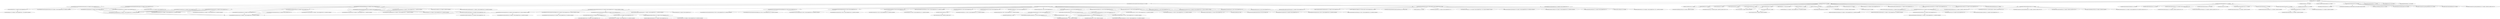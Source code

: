 digraph wh1t3p1g__tabby {
	"org.tabby:tabby:jar:0.0.1-SNAPSHOT" -> "org.springframework.boot:spring-boot-starter-data-jpa:jar:3.3.0:compile" ; 
	"org.tabby:tabby:jar:0.0.1-SNAPSHOT" -> "org.soot-oss:soot:jar:4.5.0:compile" ; 
	"org.tabby:tabby:jar:0.0.1-SNAPSHOT" -> "org.apache.tomcat:tomcat-jasper:jar:10.1.18:compile" ; 
	"org.tabby:tabby:jar:0.0.1-SNAPSHOT" -> "org.apache.ant:ant:jar:1.10.12:compile" ; 
	"org.tabby:tabby:jar:0.0.1-SNAPSHOT" -> "org.apache.commons:commons-lang3:jar:3.12.0:compile" ; 
	"org.tabby:tabby:jar:0.0.1-SNAPSHOT" -> "com.google.guava:guava:jar:33.2.1-jre:compile" ; 
	"org.tabby:tabby:jar:0.0.1-SNAPSHOT" -> "com.google.code.gson:gson:jar:2.11.0:compile" ; 
	"org.tabby:tabby:jar:0.0.1-SNAPSHOT" -> "com.h2database:h2:jar:2.2.224:runtime" ; 
	"org.tabby:tabby:jar:0.0.1-SNAPSHOT" -> "org.projectlombok:lombok:jar:1.18.32:compile" ; 
	"org.tabby:tabby:jar:0.0.1-SNAPSHOT" -> "org.springframework.boot:spring-boot-starter-test:jar:3.3.0:test" ; 
	"org.springframework.boot:spring-boot-starter-data-jpa:jar:3.3.0:compile" -> "org.springframework.boot:spring-boot-starter-aop:jar:3.3.0:compile (version managed from 3.3.0)" ; 
	"org.springframework.boot:spring-boot-starter-data-jpa:jar:3.3.0:compile" -> "org.springframework.boot:spring-boot-starter-jdbc:jar:3.3.0:compile (version managed from 3.3.0)" ; 
	"org.springframework.boot:spring-boot-starter-data-jpa:jar:3.3.0:compile" -> "org.hibernate.orm:hibernate-core:jar:6.5.2.Final:compile (version managed from 6.5.2.Final)" ; 
	"org.springframework.boot:spring-boot-starter-data-jpa:jar:3.3.0:compile" -> "org.springframework.data:spring-data-jpa:jar:3.3.0:compile (version managed from 3.3.0)" ; 
	"org.springframework.boot:spring-boot-starter-data-jpa:jar:3.3.0:compile" -> "org.springframework:spring-aspects:jar:6.1.8:compile (version managed from 6.1.8)" ; 
	"org.springframework.boot:spring-boot-starter-aop:jar:3.3.0:compile (version managed from 3.3.0)" -> "(org.springframework.boot:spring-boot-starter:jar:3.3.0:compile - version managed from 3.3.0; omitted for duplicate)" ; 
	"org.springframework.boot:spring-boot-starter-aop:jar:3.3.0:compile (version managed from 3.3.0)" -> "org.springframework:spring-aop:jar:6.1.8:compile (version managed from 6.1.8)" ; 
	"org.springframework.boot:spring-boot-starter-aop:jar:3.3.0:compile (version managed from 3.3.0)" -> "org.aspectj:aspectjweaver:jar:1.9.22:compile (version managed from 1.9.22)" ; 
	"org.springframework:spring-aop:jar:6.1.8:compile (version managed from 6.1.8)" -> "(org.springframework:spring-beans:jar:6.1.8:compile - version managed from 6.1.8; omitted for duplicate)" ; 
	"org.springframework:spring-aop:jar:6.1.8:compile (version managed from 6.1.8)" -> "(org.springframework:spring-core:jar:6.1.8:compile - version managed from 6.1.8; omitted for duplicate)" ; 
	"org.springframework.boot:spring-boot-starter-jdbc:jar:3.3.0:compile (version managed from 3.3.0)" -> "(org.springframework.boot:spring-boot-starter:jar:3.3.0:compile - version managed from 3.3.0; omitted for duplicate)" ; 
	"org.springframework.boot:spring-boot-starter-jdbc:jar:3.3.0:compile (version managed from 3.3.0)" -> "com.zaxxer:HikariCP:jar:5.1.0:compile (version managed from 5.1.0)" ; 
	"org.springframework.boot:spring-boot-starter-jdbc:jar:3.3.0:compile (version managed from 3.3.0)" -> "org.springframework:spring-jdbc:jar:6.1.8:compile (version managed from 6.1.8)" ; 
	"com.zaxxer:HikariCP:jar:5.1.0:compile (version managed from 5.1.0)" -> "(org.slf4j:slf4j-api:jar:2.0.13:compile - version managed from 1.7.36; omitted for duplicate)" ; 
	"org.springframework:spring-jdbc:jar:6.1.8:compile (version managed from 6.1.8)" -> "(org.springframework:spring-beans:jar:6.1.8:compile - version managed from 6.1.8; omitted for duplicate)" ; 
	"org.springframework:spring-jdbc:jar:6.1.8:compile (version managed from 6.1.8)" -> "(org.springframework:spring-core:jar:6.1.8:compile - version managed from 6.1.8; omitted for duplicate)" ; 
	"org.springframework:spring-jdbc:jar:6.1.8:compile (version managed from 6.1.8)" -> "(org.springframework:spring-tx:jar:6.1.8:compile - version managed from 6.1.8; omitted for duplicate)" ; 
	"org.hibernate.orm:hibernate-core:jar:6.5.2.Final:compile (version managed from 6.5.2.Final)" -> "jakarta.persistence:jakarta.persistence-api:jar:3.1.0:compile (version managed from 3.1.0)" ; 
	"org.hibernate.orm:hibernate-core:jar:6.5.2.Final:compile (version managed from 6.5.2.Final)" -> "jakarta.transaction:jakarta.transaction-api:jar:2.0.1:compile (version managed from 2.0.1)" ; 
	"org.hibernate.orm:hibernate-core:jar:6.5.2.Final:compile (version managed from 6.5.2.Final)" -> "org.jboss.logging:jboss-logging:jar:3.5.3.Final:runtime (version managed from 3.5.0.Final)" ; 
	"org.hibernate.orm:hibernate-core:jar:6.5.2.Final:compile (version managed from 6.5.2.Final)" -> "org.hibernate.common:hibernate-commons-annotations:jar:6.0.6.Final:runtime" ; 
	"org.hibernate.orm:hibernate-core:jar:6.5.2.Final:compile (version managed from 6.5.2.Final)" -> "io.smallrye:jandex:jar:3.1.2:runtime" ; 
	"org.hibernate.orm:hibernate-core:jar:6.5.2.Final:compile (version managed from 6.5.2.Final)" -> "com.fasterxml:classmate:jar:1.7.0:runtime (version managed from 1.5.1)" ; 
	"org.hibernate.orm:hibernate-core:jar:6.5.2.Final:compile (version managed from 6.5.2.Final)" -> "net.bytebuddy:byte-buddy:jar:1.14.16:runtime (version managed from 1.14.15; scope not updated to runtime)" ; 
	"org.hibernate.orm:hibernate-core:jar:6.5.2.Final:compile (version managed from 6.5.2.Final)" -> "(jakarta.xml.bind:jakarta.xml.bind-api:jar:4.0.2:runtime - version managed from 4.0.0; omitted for duplicate)" ; 
	"org.hibernate.orm:hibernate-core:jar:6.5.2.Final:compile (version managed from 6.5.2.Final)" -> "(org.glassfish.jaxb:jaxb-runtime:jar:4.0.5:runtime - version managed from 4.0.2; omitted for duplicate)" ; 
	"org.hibernate.orm:hibernate-core:jar:6.5.2.Final:compile (version managed from 6.5.2.Final)" -> "jakarta.inject:jakarta.inject-api:jar:2.0.1:runtime (version managed from 2.0.1)" ; 
	"org.hibernate.orm:hibernate-core:jar:6.5.2.Final:compile (version managed from 6.5.2.Final)" -> "org.antlr:antlr4-runtime:jar:4.13.0:compile" ; 
	"org.springframework.data:spring-data-jpa:jar:3.3.0:compile (version managed from 3.3.0)" -> "org.springframework.data:spring-data-commons:jar:3.3.0:compile (version managed from 3.3.0)" ; 
	"org.springframework.data:spring-data-jpa:jar:3.3.0:compile (version managed from 3.3.0)" -> "org.springframework:spring-orm:jar:6.1.8:compile (version managed from 6.1.7)" ; 
	"org.springframework.data:spring-data-jpa:jar:3.3.0:compile (version managed from 3.3.0)" -> "org.springframework:spring-context:jar:6.1.8:compile (version managed from 6.1.7)" ; 
	"org.springframework.data:spring-data-jpa:jar:3.3.0:compile (version managed from 3.3.0)" -> "(org.springframework:spring-aop:jar:6.1.8:compile - version managed from 6.1.7; omitted for duplicate)" ; 
	"org.springframework.data:spring-data-jpa:jar:3.3.0:compile (version managed from 3.3.0)" -> "org.springframework:spring-tx:jar:6.1.8:compile (version managed from 6.1.7)" ; 
	"org.springframework.data:spring-data-jpa:jar:3.3.0:compile (version managed from 3.3.0)" -> "org.springframework:spring-beans:jar:6.1.8:compile (version managed from 6.1.7)" ; 
	"org.springframework.data:spring-data-jpa:jar:3.3.0:compile (version managed from 3.3.0)" -> "(org.springframework:spring-core:jar:6.1.8:compile - version managed from 6.1.7; omitted for duplicate)" ; 
	"org.springframework.data:spring-data-jpa:jar:3.3.0:compile (version managed from 3.3.0)" -> "(org.antlr:antlr4-runtime:jar:4.13.0:compile - omitted for duplicate)" ; 
	"org.springframework.data:spring-data-jpa:jar:3.3.0:compile (version managed from 3.3.0)" -> "(jakarta.annotation:jakarta.annotation-api:jar:2.1.1:compile - version managed from 2.0.0; omitted for duplicate)" ; 
	"org.springframework.data:spring-data-jpa:jar:3.3.0:compile (version managed from 3.3.0)" -> "(org.slf4j:slf4j-api:jar:2.0.13:compile - version managed from 2.0.2; omitted for duplicate)" ; 
	"org.springframework.data:spring-data-commons:jar:3.3.0:compile (version managed from 3.3.0)" -> "(org.springframework:spring-core:jar:6.1.8:compile - version managed from 6.1.7; omitted for duplicate)" ; 
	"org.springframework.data:spring-data-commons:jar:3.3.0:compile (version managed from 3.3.0)" -> "(org.springframework:spring-beans:jar:6.1.8:compile - version managed from 6.1.7; omitted for duplicate)" ; 
	"org.springframework.data:spring-data-commons:jar:3.3.0:compile (version managed from 3.3.0)" -> "(org.slf4j:slf4j-api:jar:2.0.13:compile - version managed from 2.0.2; omitted for duplicate)" ; 
	"org.springframework:spring-orm:jar:6.1.8:compile (version managed from 6.1.7)" -> "(org.springframework:spring-beans:jar:6.1.8:compile - version managed from 6.1.8; omitted for duplicate)" ; 
	"org.springframework:spring-orm:jar:6.1.8:compile (version managed from 6.1.7)" -> "(org.springframework:spring-core:jar:6.1.8:compile - version managed from 6.1.8; omitted for duplicate)" ; 
	"org.springframework:spring-orm:jar:6.1.8:compile (version managed from 6.1.7)" -> "(org.springframework:spring-jdbc:jar:6.1.8:compile - version managed from 6.1.8; omitted for duplicate)" ; 
	"org.springframework:spring-orm:jar:6.1.8:compile (version managed from 6.1.7)" -> "(org.springframework:spring-tx:jar:6.1.8:compile - version managed from 6.1.8; omitted for duplicate)" ; 
	"org.springframework:spring-context:jar:6.1.8:compile (version managed from 6.1.7)" -> "(org.springframework:spring-aop:jar:6.1.8:compile - version managed from 6.1.8; omitted for duplicate)" ; 
	"org.springframework:spring-context:jar:6.1.8:compile (version managed from 6.1.7)" -> "(org.springframework:spring-beans:jar:6.1.8:compile - version managed from 6.1.8; omitted for duplicate)" ; 
	"org.springframework:spring-context:jar:6.1.8:compile (version managed from 6.1.7)" -> "(org.springframework:spring-core:jar:6.1.8:compile - version managed from 6.1.8; omitted for duplicate)" ; 
	"org.springframework:spring-context:jar:6.1.8:compile (version managed from 6.1.7)" -> "org.springframework:spring-expression:jar:6.1.8:compile (version managed from 6.1.8)" ; 
	"org.springframework:spring-context:jar:6.1.8:compile (version managed from 6.1.7)" -> "io.micrometer:micrometer-observation:jar:1.13.0:compile (version managed from 1.12.6)" ; 
	"org.springframework:spring-expression:jar:6.1.8:compile (version managed from 6.1.8)" -> "(org.springframework:spring-core:jar:6.1.8:compile - version managed from 6.1.8; omitted for duplicate)" ; 
	"io.micrometer:micrometer-observation:jar:1.13.0:compile (version managed from 1.12.6)" -> "io.micrometer:micrometer-commons:jar:1.13.0:compile (version managed from 1.13.0)" ; 
	"org.springframework:spring-tx:jar:6.1.8:compile (version managed from 6.1.7)" -> "(org.springframework:spring-beans:jar:6.1.8:compile - version managed from 6.1.8; omitted for duplicate)" ; 
	"org.springframework:spring-tx:jar:6.1.8:compile (version managed from 6.1.7)" -> "(org.springframework:spring-core:jar:6.1.8:compile - version managed from 6.1.8; omitted for duplicate)" ; 
	"org.springframework:spring-beans:jar:6.1.8:compile (version managed from 6.1.7)" -> "(org.springframework:spring-core:jar:6.1.8:compile - version managed from 6.1.8; omitted for duplicate)" ; 
	"org.springframework:spring-aspects:jar:6.1.8:compile (version managed from 6.1.8)" -> "(org.aspectj:aspectjweaver:jar:1.9.22:compile - version managed from 1.9.22.1; omitted for duplicate)" ; 
	"org.soot-oss:soot:jar:4.5.0:compile" -> "commons-io:commons-io:jar:2.7:compile" ; 
	"org.soot-oss:soot:jar:4.5.0:compile" -> "org.smali:dexlib2:jar:2.5.2:compile" ; 
	"org.soot-oss:soot:jar:4.5.0:compile" -> "org.ow2.asm:asm:jar:9.7:compile" ; 
	"org.soot-oss:soot:jar:4.5.0:compile" -> "org.ow2.asm:asm-tree:jar:9.7:compile" ; 
	"org.soot-oss:soot:jar:4.5.0:compile" -> "org.ow2.asm:asm-util:jar:9.7:compile" ; 
	"org.soot-oss:soot:jar:4.5.0:compile" -> "org.ow2.asm:asm-commons:jar:9.7:compile" ; 
	"org.soot-oss:soot:jar:4.5.0:compile" -> "xmlpull:xmlpull:jar:1.1.3.4d_b4_min:compile" ; 
	"org.soot-oss:soot:jar:4.5.0:compile" -> "de.upb.cs.swt:axml:jar:2.1.3:compile" ; 
	"org.soot-oss:soot:jar:4.5.0:compile" -> "ca.mcgill.sable:polyglot:jar:2006:compile" ; 
	"org.soot-oss:soot:jar:4.5.0:compile" -> "de.upb.cs.swt:heros:jar:1.2.3:compile" ; 
	"org.soot-oss:soot:jar:4.5.0:compile" -> "ca.mcgill.sable:jasmin:jar:3.0.3:compile" ; 
	"org.soot-oss:soot:jar:4.5.0:compile" -> "org.slf4j:slf4j-api:jar:2.0.13:compile (version managed from 2.0.3)" ; 
	"org.soot-oss:soot:jar:4.5.0:compile" -> "jakarta.annotation:jakarta.annotation-api:jar:2.1.1:compile (version managed from 2.1.1)" ; 
	"org.soot-oss:soot:jar:4.5.0:compile" -> "jakarta.xml.bind:jakarta.xml.bind-api:jar:4.0.2:compile (version managed from 3.0.0)" ; 
	"org.soot-oss:soot:jar:4.5.0:compile" -> "org.glassfish.jaxb:jaxb-runtime:jar:4.0.5:compile (version managed from 3.0.0)" ; 
	"org.soot-oss:soot:jar:4.5.0:compile" -> "com.google.protobuf:protobuf-java:jar:3.21.7:compile" ; 
	"org.soot-oss:soot:jar:4.5.0:compile" -> "com.google.protobuf:protobuf-java-util:jar:3.21.2:compile" ; 
	"org.smali:dexlib2:jar:2.5.2:compile" -> "(com.google.code.findbugs:jsr305:jar:3.0.2:runtime - omitted for duplicate)" ; 
	"org.smali:dexlib2:jar:2.5.2:compile" -> "(com.google.guava:guava:jar:27.1-android:runtime - omitted for conflict with 33.2.1-jre)" ; 
	"org.ow2.asm:asm-tree:jar:9.7:compile" -> "(org.ow2.asm:asm:jar:9.7:compile - omitted for duplicate)" ; 
	"org.ow2.asm:asm-util:jar:9.7:compile" -> "(org.ow2.asm:asm:jar:9.7:compile - omitted for duplicate)" ; 
	"org.ow2.asm:asm-util:jar:9.7:compile" -> "(org.ow2.asm:asm-tree:jar:9.7:compile - omitted for duplicate)" ; 
	"org.ow2.asm:asm-util:jar:9.7:compile" -> "org.ow2.asm:asm-analysis:jar:9.7:compile" ; 
	"org.ow2.asm:asm-analysis:jar:9.7:compile" -> "(org.ow2.asm:asm-tree:jar:9.7:compile - omitted for duplicate)" ; 
	"org.ow2.asm:asm-commons:jar:9.7:compile" -> "(org.ow2.asm:asm:jar:9.7:compile - omitted for duplicate)" ; 
	"org.ow2.asm:asm-commons:jar:9.7:compile" -> "(org.ow2.asm:asm-tree:jar:9.7:compile - omitted for duplicate)" ; 
	"de.upb.cs.swt:axml:jar:2.1.3:compile" -> "(org.slf4j:slf4j-api:jar:2.0.13:compile - version managed from 1.7.5; omitted for duplicate)" ; 
	"de.upb.cs.swt:heros:jar:1.2.3:compile" -> "org.functionaljava:functionaljava:jar:4.2:compile" ; 
	"de.upb.cs.swt:heros:jar:1.2.3:compile" -> "(com.google.guava:guava:jar:33.2.1-jre:compile - omitted for duplicate)" ; 
	"de.upb.cs.swt:heros:jar:1.2.3:compile" -> "(org.slf4j:slf4j-api:jar:2.0.13:compile - version managed from 1.7.5; omitted for duplicate)" ; 
	"ca.mcgill.sable:jasmin:jar:3.0.3:compile" -> "ca.mcgill.sable:java_cup:jar:0.9.2:compile" ; 
	"jakarta.xml.bind:jakarta.xml.bind-api:jar:4.0.2:compile (version managed from 3.0.0)" -> "jakarta.activation:jakarta.activation-api:jar:2.1.3:compile (version managed from 2.1.3)" ; 
	"org.glassfish.jaxb:jaxb-runtime:jar:4.0.5:compile (version managed from 3.0.0)" -> "org.glassfish.jaxb:jaxb-core:jar:4.0.5:compile (version managed from 4.0.5)" ; 
	"org.glassfish.jaxb:jaxb-core:jar:4.0.5:compile (version managed from 4.0.5)" -> "(jakarta.xml.bind:jakarta.xml.bind-api:jar:4.0.2:compile - version managed from 4.0.2; omitted for duplicate)" ; 
	"org.glassfish.jaxb:jaxb-core:jar:4.0.5:compile (version managed from 4.0.5)" -> "(jakarta.activation:jakarta.activation-api:jar:2.1.3:compile - version managed from 2.1.3; omitted for duplicate)" ; 
	"org.glassfish.jaxb:jaxb-core:jar:4.0.5:compile (version managed from 4.0.5)" -> "org.eclipse.angus:angus-activation:jar:2.0.2:runtime (version managed from 2.0.2)" ; 
	"org.glassfish.jaxb:jaxb-core:jar:4.0.5:compile (version managed from 4.0.5)" -> "org.glassfish.jaxb:txw2:jar:4.0.5:compile (version managed from 4.0.5)" ; 
	"org.glassfish.jaxb:jaxb-core:jar:4.0.5:compile (version managed from 4.0.5)" -> "com.sun.istack:istack-commons-runtime:jar:4.1.2:compile (version managed from 4.1.2)" ; 
	"org.eclipse.angus:angus-activation:jar:2.0.2:runtime (version managed from 2.0.2)" -> "(jakarta.activation:jakarta.activation-api:jar:2.1.3:runtime - version managed from 2.1.3; omitted for duplicate)" ; 
	"com.google.protobuf:protobuf-java-util:jar:3.21.2:compile" -> "(com.google.protobuf:protobuf-java:jar:3.21.2:compile - omitted for conflict with 3.21.7)" ; 
	"com.google.protobuf:protobuf-java-util:jar:3.21.2:compile" -> "(com.google.guava:guava:jar:31.1-android:compile - omitted for conflict with 33.2.1-jre)" ; 
	"com.google.protobuf:protobuf-java-util:jar:3.21.2:compile" -> "(com.google.errorprone:error_prone_annotations:jar:2.5.1:compile - omitted for conflict with 2.26.1)" ; 
	"com.google.protobuf:protobuf-java-util:jar:3.21.2:compile" -> "(com.google.j2objc:j2objc-annotations:jar:1.3:compile - omitted for conflict with 3.0.0)" ; 
	"com.google.protobuf:protobuf-java-util:jar:3.21.2:compile" -> "(com.google.code.findbugs:jsr305:jar:3.0.2:compile - omitted for duplicate)" ; 
	"com.google.protobuf:protobuf-java-util:jar:3.21.2:compile" -> "(com.google.code.gson:gson:jar:2.10.1:compile - version managed from 2.8.9; omitted for conflict with 2.11.0)" ; 
	"org.apache.tomcat:tomcat-jasper:jar:10.1.18:compile" -> "org.apache.tomcat:tomcat-servlet-api:jar:10.1.18:compile" ; 
	"org.apache.tomcat:tomcat-jasper:jar:10.1.18:compile" -> "org.apache.tomcat:tomcat-juli:jar:10.1.18:compile" ; 
	"org.apache.tomcat:tomcat-jasper:jar:10.1.18:compile" -> "org.apache.tomcat:tomcat-jsp-api:jar:10.1.24:compile (version managed from 10.1.18)" ; 
	"org.apache.tomcat:tomcat-jasper:jar:10.1.18:compile" -> "org.apache.tomcat:tomcat-el-api:jar:10.1.18:compile" ; 
	"org.apache.tomcat:tomcat-jasper:jar:10.1.18:compile" -> "org.eclipse.jdt:ecj:jar:3.33.0:compile" ; 
	"org.apache.tomcat:tomcat-jasper:jar:10.1.18:compile" -> "org.apache.tomcat:tomcat-jasper-el:jar:10.1.18:compile" ; 
	"org.apache.tomcat:tomcat-jasper:jar:10.1.18:compile" -> "org.apache.tomcat:tomcat-api:jar:10.1.18:compile" ; 
	"org.apache.tomcat:tomcat-jasper:jar:10.1.18:compile" -> "org.apache.tomcat:tomcat-util-scan:jar:10.1.18:compile" ; 
	"org.apache.tomcat:tomcat-jsp-api:jar:10.1.24:compile (version managed from 10.1.18)" -> "(org.apache.tomcat:tomcat-el-api:jar:10.1.24:compile - omitted for conflict with 10.1.18)" ; 
	"org.apache.tomcat:tomcat-jsp-api:jar:10.1.24:compile (version managed from 10.1.18)" -> "(org.apache.tomcat:tomcat-servlet-api:jar:10.1.24:compile - omitted for conflict with 10.1.18)" ; 
	"org.apache.tomcat:tomcat-jasper-el:jar:10.1.18:compile" -> "(org.apache.tomcat:tomcat-el-api:jar:10.1.18:compile - omitted for duplicate)" ; 
	"org.apache.tomcat:tomcat-api:jar:10.1.18:compile" -> "(org.apache.tomcat:tomcat-servlet-api:jar:10.1.18:compile - omitted for duplicate)" ; 
	"org.apache.tomcat:tomcat-util-scan:jar:10.1.18:compile" -> "org.apache.tomcat:tomcat-util:jar:10.1.18:compile" ; 
	"org.apache.tomcat:tomcat-util-scan:jar:10.1.18:compile" -> "(org.apache.tomcat:tomcat-juli:jar:10.1.18:compile - omitted for duplicate)" ; 
	"org.apache.tomcat:tomcat-util-scan:jar:10.1.18:compile" -> "(org.apache.tomcat:tomcat-api:jar:10.1.18:compile - omitted for duplicate)" ; 
	"org.apache.tomcat:tomcat-util:jar:10.1.18:compile" -> "(org.apache.tomcat:tomcat-juli:jar:10.1.18:compile - omitted for duplicate)" ; 
	"org.apache.ant:ant:jar:1.10.12:compile" -> "org.apache.ant:ant-launcher:jar:1.10.12:compile" ; 
	"com.google.guava:guava:jar:33.2.1-jre:compile" -> "com.google.guava:failureaccess:jar:1.0.2:compile" ; 
	"com.google.guava:guava:jar:33.2.1-jre:compile" -> "com.google.guava:listenablefuture:jar:9999.0-empty-to-avoid-conflict-with-guava:compile" ; 
	"com.google.guava:guava:jar:33.2.1-jre:compile" -> "com.google.code.findbugs:jsr305:jar:3.0.2:compile" ; 
	"com.google.guava:guava:jar:33.2.1-jre:compile" -> "org.checkerframework:checker-qual:jar:3.42.0:compile" ; 
	"com.google.guava:guava:jar:33.2.1-jre:compile" -> "com.google.errorprone:error_prone_annotations:jar:2.26.1:compile" ; 
	"com.google.guava:guava:jar:33.2.1-jre:compile" -> "com.google.j2objc:j2objc-annotations:jar:3.0.0:compile" ; 
	"com.google.code.gson:gson:jar:2.11.0:compile" -> "(com.google.errorprone:error_prone_annotations:jar:2.27.0:compile - omitted for conflict with 2.26.1)" ; 
	"org.springframework.boot:spring-boot-starter-test:jar:3.3.0:test" -> "org.springframework.boot:spring-boot-starter:jar:3.3.0:compile (version managed from 3.3.0; scope not updated to compile)" ; 
	"org.springframework.boot:spring-boot-starter-test:jar:3.3.0:test" -> "org.springframework.boot:spring-boot-test:jar:3.3.0:test (version managed from 3.3.0)" ; 
	"org.springframework.boot:spring-boot-starter-test:jar:3.3.0:test" -> "org.springframework.boot:spring-boot-test-autoconfigure:jar:3.3.0:test (version managed from 3.3.0)" ; 
	"org.springframework.boot:spring-boot-starter-test:jar:3.3.0:test" -> "com.jayway.jsonpath:json-path:jar:2.9.0:test (version managed from 2.9.0)" ; 
	"org.springframework.boot:spring-boot-starter-test:jar:3.3.0:test" -> "(jakarta.xml.bind:jakarta.xml.bind-api:jar:4.0.2:test - version managed from 4.0.2; omitted for duplicate)" ; 
	"org.springframework.boot:spring-boot-starter-test:jar:3.3.0:test" -> "net.minidev:json-smart:jar:2.5.1:test (version managed from 2.5.1)" ; 
	"org.springframework.boot:spring-boot-starter-test:jar:3.3.0:test" -> "org.assertj:assertj-core:jar:3.25.3:test (version managed from 3.25.3)" ; 
	"org.springframework.boot:spring-boot-starter-test:jar:3.3.0:test" -> "org.awaitility:awaitility:jar:4.2.1:test (version managed from 4.2.1)" ; 
	"org.springframework.boot:spring-boot-starter-test:jar:3.3.0:test" -> "org.hamcrest:hamcrest:jar:2.2:test (version managed from 2.2)" ; 
	"org.springframework.boot:spring-boot-starter-test:jar:3.3.0:test" -> "org.junit.jupiter:junit-jupiter:jar:5.10.2:test (version managed from 5.10.2)" ; 
	"org.springframework.boot:spring-boot-starter-test:jar:3.3.0:test" -> "org.mockito:mockito-core:jar:5.11.0:test (version managed from 5.11.0)" ; 
	"org.springframework.boot:spring-boot-starter-test:jar:3.3.0:test" -> "org.mockito:mockito-junit-jupiter:jar:5.11.0:test (version managed from 5.11.0)" ; 
	"org.springframework.boot:spring-boot-starter-test:jar:3.3.0:test" -> "org.skyscreamer:jsonassert:jar:1.5.1:test (version managed from 1.5.1)" ; 
	"org.springframework.boot:spring-boot-starter-test:jar:3.3.0:test" -> "org.springframework:spring-core:jar:6.1.8:compile (version managed from 6.1.8; scope not updated to compile)" ; 
	"org.springframework.boot:spring-boot-starter-test:jar:3.3.0:test" -> "org.springframework:spring-test:jar:6.1.8:test (version managed from 6.1.8)" ; 
	"org.springframework.boot:spring-boot-starter-test:jar:3.3.0:test" -> "org.xmlunit:xmlunit-core:jar:2.9.1:test (version managed from 2.9.1)" ; 
	"org.springframework.boot:spring-boot-starter:jar:3.3.0:compile (version managed from 3.3.0; scope not updated to compile)" -> "org.springframework.boot:spring-boot:jar:3.3.0:compile (version managed from 3.3.0; scope not updated to compile)" ; 
	"org.springframework.boot:spring-boot-starter:jar:3.3.0:compile (version managed from 3.3.0; scope not updated to compile)" -> "org.springframework.boot:spring-boot-autoconfigure:jar:3.3.0:compile (version managed from 3.3.0; scope not updated to compile)" ; 
	"org.springframework.boot:spring-boot-starter:jar:3.3.0:compile (version managed from 3.3.0; scope not updated to compile)" -> "org.springframework.boot:spring-boot-starter-logging:jar:3.3.0:compile (version managed from 3.3.0)" ; 
	"org.springframework.boot:spring-boot-starter:jar:3.3.0:compile (version managed from 3.3.0; scope not updated to compile)" -> "(jakarta.annotation:jakarta.annotation-api:jar:2.1.1:compile - version managed from 2.1.1; omitted for duplicate)" ; 
	"org.springframework.boot:spring-boot-starter:jar:3.3.0:compile (version managed from 3.3.0; scope not updated to compile)" -> "(org.springframework:spring-core:jar:6.1.8:compile - version managed from 6.1.8; omitted for duplicate)" ; 
	"org.springframework.boot:spring-boot-starter:jar:3.3.0:compile (version managed from 3.3.0; scope not updated to compile)" -> "org.yaml:snakeyaml:jar:2.2:compile (version managed from 2.2)" ; 
	"org.springframework.boot:spring-boot:jar:3.3.0:compile (version managed from 3.3.0; scope not updated to compile)" -> "(org.springframework:spring-core:jar:6.1.8:compile - version managed from 6.1.8; omitted for duplicate)" ; 
	"org.springframework.boot:spring-boot:jar:3.3.0:compile (version managed from 3.3.0; scope not updated to compile)" -> "(org.springframework:spring-context:jar:6.1.8:compile - version managed from 6.1.8; omitted for duplicate)" ; 
	"org.springframework.boot:spring-boot-autoconfigure:jar:3.3.0:compile (version managed from 3.3.0; scope not updated to compile)" -> "(org.springframework.boot:spring-boot:jar:3.3.0:compile - version managed from 3.3.0; omitted for duplicate)" ; 
	"org.springframework.boot:spring-boot-starter-logging:jar:3.3.0:compile (version managed from 3.3.0)" -> "ch.qos.logback:logback-classic:jar:1.5.6:compile (version managed from 1.5.6)" ; 
	"org.springframework.boot:spring-boot-starter-logging:jar:3.3.0:compile (version managed from 3.3.0)" -> "org.apache.logging.log4j:log4j-to-slf4j:jar:2.23.1:compile (version managed from 2.23.1)" ; 
	"org.springframework.boot:spring-boot-starter-logging:jar:3.3.0:compile (version managed from 3.3.0)" -> "org.slf4j:jul-to-slf4j:jar:2.0.13:compile (version managed from 2.0.13)" ; 
	"ch.qos.logback:logback-classic:jar:1.5.6:compile (version managed from 1.5.6)" -> "ch.qos.logback:logback-core:jar:1.5.6:compile (version managed from 1.5.6)" ; 
	"ch.qos.logback:logback-classic:jar:1.5.6:compile (version managed from 1.5.6)" -> "(org.slf4j:slf4j-api:jar:2.0.13:compile - version managed from 2.0.13; omitted for duplicate)" ; 
	"org.apache.logging.log4j:log4j-to-slf4j:jar:2.23.1:compile (version managed from 2.23.1)" -> "org.apache.logging.log4j:log4j-api:jar:2.23.1:compile (version managed from 2.23.1)" ; 
	"org.apache.logging.log4j:log4j-to-slf4j:jar:2.23.1:compile (version managed from 2.23.1)" -> "(org.slf4j:slf4j-api:jar:2.0.13:compile - version managed from 2.0.9; omitted for duplicate)" ; 
	"org.slf4j:jul-to-slf4j:jar:2.0.13:compile (version managed from 2.0.13)" -> "(org.slf4j:slf4j-api:jar:2.0.13:compile - version managed from 2.0.13; omitted for duplicate)" ; 
	"org.springframework.boot:spring-boot-test:jar:3.3.0:test (version managed from 3.3.0)" -> "(org.springframework.boot:spring-boot:jar:3.3.0:test - version managed from 3.3.0; omitted for duplicate)" ; 
	"org.springframework.boot:spring-boot-test:jar:3.3.0:test (version managed from 3.3.0)" -> "(org.springframework:spring-test:jar:6.1.8:test - version managed from 6.1.8; omitted for duplicate)" ; 
	"org.springframework.boot:spring-boot-test-autoconfigure:jar:3.3.0:test (version managed from 3.3.0)" -> "(org.springframework.boot:spring-boot:jar:3.3.0:test - version managed from 3.3.0; omitted for duplicate)" ; 
	"org.springframework.boot:spring-boot-test-autoconfigure:jar:3.3.0:test (version managed from 3.3.0)" -> "(org.springframework.boot:spring-boot-test:jar:3.3.0:test - version managed from 3.3.0; omitted for duplicate)" ; 
	"org.springframework.boot:spring-boot-test-autoconfigure:jar:3.3.0:test (version managed from 3.3.0)" -> "(org.springframework.boot:spring-boot-autoconfigure:jar:3.3.0:test - version managed from 3.3.0; omitted for duplicate)" ; 
	"com.jayway.jsonpath:json-path:jar:2.9.0:test (version managed from 2.9.0)" -> "(net.minidev:json-smart:jar:2.5.1:test - version managed from 2.5.0; omitted for duplicate)" ; 
	"com.jayway.jsonpath:json-path:jar:2.9.0:test (version managed from 2.9.0)" -> "(org.slf4j:slf4j-api:jar:2.0.13:test - version managed from 2.0.11; omitted for duplicate)" ; 
	"net.minidev:json-smart:jar:2.5.1:test (version managed from 2.5.1)" -> "net.minidev:accessors-smart:jar:2.5.1:test" ; 
	"net.minidev:accessors-smart:jar:2.5.1:test" -> "(org.ow2.asm:asm:jar:9.6:test - omitted for conflict with 9.7)" ; 
	"org.assertj:assertj-core:jar:3.25.3:test (version managed from 3.25.3)" -> "(net.bytebuddy:byte-buddy:jar:1.14.16:test - version managed from 1.14.11; omitted for duplicate)" ; 
	"org.awaitility:awaitility:jar:4.2.1:test (version managed from 4.2.1)" -> "(org.hamcrest:hamcrest:jar:2.2:test - version managed from 2.1; omitted for duplicate)" ; 
	"org.junit.jupiter:junit-jupiter:jar:5.10.2:test (version managed from 5.10.2)" -> "org.junit.jupiter:junit-jupiter-api:jar:5.10.2:test (version managed from 5.10.2)" ; 
	"org.junit.jupiter:junit-jupiter:jar:5.10.2:test (version managed from 5.10.2)" -> "org.junit.jupiter:junit-jupiter-params:jar:5.10.2:test (version managed from 5.10.2)" ; 
	"org.junit.jupiter:junit-jupiter:jar:5.10.2:test (version managed from 5.10.2)" -> "org.junit.jupiter:junit-jupiter-engine:jar:5.10.2:test (version managed from 5.10.2)" ; 
	"org.junit.jupiter:junit-jupiter-api:jar:5.10.2:test (version managed from 5.10.2)" -> "org.opentest4j:opentest4j:jar:1.3.0:test" ; 
	"org.junit.jupiter:junit-jupiter-api:jar:5.10.2:test (version managed from 5.10.2)" -> "org.junit.platform:junit-platform-commons:jar:1.10.2:test (version managed from 1.10.2)" ; 
	"org.junit.jupiter:junit-jupiter-api:jar:5.10.2:test (version managed from 5.10.2)" -> "org.apiguardian:apiguardian-api:jar:1.1.2:test" ; 
	"org.junit.platform:junit-platform-commons:jar:1.10.2:test (version managed from 1.10.2)" -> "(org.apiguardian:apiguardian-api:jar:1.1.2:test - omitted for duplicate)" ; 
	"org.junit.jupiter:junit-jupiter-params:jar:5.10.2:test (version managed from 5.10.2)" -> "(org.junit.jupiter:junit-jupiter-api:jar:5.10.2:test - version managed from 5.10.2; omitted for duplicate)" ; 
	"org.junit.jupiter:junit-jupiter-params:jar:5.10.2:test (version managed from 5.10.2)" -> "(org.apiguardian:apiguardian-api:jar:1.1.2:test - omitted for duplicate)" ; 
	"org.junit.jupiter:junit-jupiter-engine:jar:5.10.2:test (version managed from 5.10.2)" -> "org.junit.platform:junit-platform-engine:jar:1.10.2:test (version managed from 1.10.2)" ; 
	"org.junit.jupiter:junit-jupiter-engine:jar:5.10.2:test (version managed from 5.10.2)" -> "(org.junit.jupiter:junit-jupiter-api:jar:5.10.2:test - version managed from 5.10.2; omitted for duplicate)" ; 
	"org.junit.jupiter:junit-jupiter-engine:jar:5.10.2:test (version managed from 5.10.2)" -> "(org.apiguardian:apiguardian-api:jar:1.1.2:test - omitted for duplicate)" ; 
	"org.junit.platform:junit-platform-engine:jar:1.10.2:test (version managed from 1.10.2)" -> "(org.opentest4j:opentest4j:jar:1.3.0:test - omitted for duplicate)" ; 
	"org.junit.platform:junit-platform-engine:jar:1.10.2:test (version managed from 1.10.2)" -> "(org.junit.platform:junit-platform-commons:jar:1.10.2:test - version managed from 1.10.2; omitted for duplicate)" ; 
	"org.junit.platform:junit-platform-engine:jar:1.10.2:test (version managed from 1.10.2)" -> "(org.apiguardian:apiguardian-api:jar:1.1.2:test - omitted for duplicate)" ; 
	"org.mockito:mockito-core:jar:5.11.0:test (version managed from 5.11.0)" -> "(net.bytebuddy:byte-buddy:jar:1.14.16:test - version managed from 1.14.12; omitted for duplicate)" ; 
	"org.mockito:mockito-core:jar:5.11.0:test (version managed from 5.11.0)" -> "net.bytebuddy:byte-buddy-agent:jar:1.14.16:test (version managed from 1.14.12)" ; 
	"org.mockito:mockito-core:jar:5.11.0:test (version managed from 5.11.0)" -> "org.objenesis:objenesis:jar:3.3:test" ; 
	"org.mockito:mockito-junit-jupiter:jar:5.11.0:test (version managed from 5.11.0)" -> "(org.mockito:mockito-core:jar:5.11.0:test - version managed from 5.11.0; omitted for duplicate)" ; 
	"org.mockito:mockito-junit-jupiter:jar:5.11.0:test (version managed from 5.11.0)" -> "(org.junit.jupiter:junit-jupiter-api:jar:5.10.2:test - version managed from 5.10.2; omitted for duplicate)" ; 
	"org.skyscreamer:jsonassert:jar:1.5.1:test (version managed from 1.5.1)" -> "com.vaadin.external.google:android-json:jar:0.0.20131108.vaadin1:test" ; 
	"org.springframework:spring-core:jar:6.1.8:compile (version managed from 6.1.8; scope not updated to compile)" -> "org.springframework:spring-jcl:jar:6.1.8:compile (version managed from 6.1.8)" ; 
	"org.springframework:spring-test:jar:6.1.8:test (version managed from 6.1.8)" -> "(org.springframework:spring-core:jar:6.1.8:test - version managed from 6.1.8; omitted for duplicate)" ; 
	"org.xmlunit:xmlunit-core:jar:2.9.1:test (version managed from 2.9.1)" -> "(jakarta.xml.bind:jakarta.xml.bind-api:jar:4.0.2:test - version managed from 2.3.3; omitted for duplicate)" ; 
}
